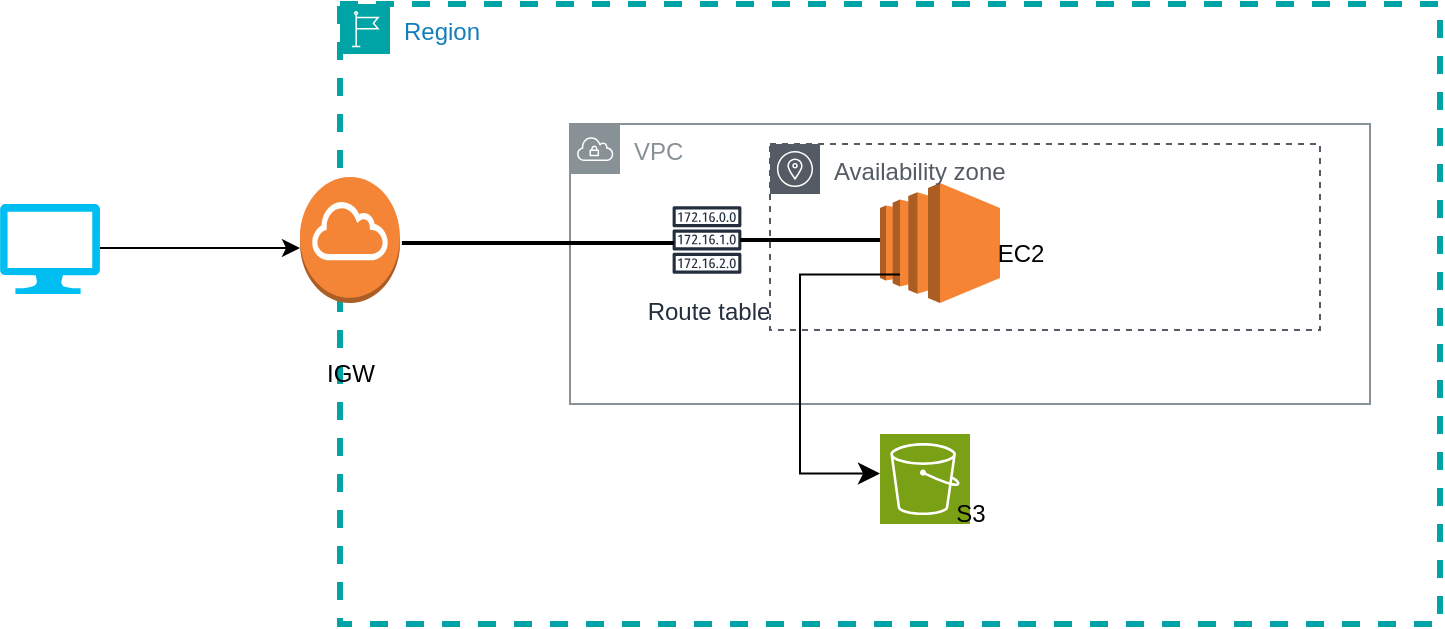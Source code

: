 <mxfile version="22.1.3" type="device">
  <diagram name="Page-1" id="YIXvHVvUl2gwjPfW_eWD">
    <mxGraphModel dx="832" dy="461" grid="1" gridSize="10" guides="1" tooltips="1" connect="1" arrows="1" fold="1" page="1" pageScale="1" pageWidth="850" pageHeight="1100" math="0" shadow="0">
      <root>
        <mxCell id="0" />
        <mxCell id="1" parent="0" />
        <mxCell id="81_zAxHCgOmkTD9Guv-8-2" value="Region" style="points=[[0,0],[0.25,0],[0.5,0],[0.75,0],[1,0],[1,0.25],[1,0.5],[1,0.75],[1,1],[0.75,1],[0.5,1],[0.25,1],[0,1],[0,0.75],[0,0.5],[0,0.25]];outlineConnect=0;gradientColor=none;html=1;whiteSpace=wrap;fontSize=12;fontStyle=0;container=1;pointerEvents=0;collapsible=0;recursiveResize=0;shape=mxgraph.aws4.group;grIcon=mxgraph.aws4.group_region;strokeColor=#00A4A6;fillColor=none;verticalAlign=top;align=left;spacingLeft=30;fontColor=#147EBA;dashed=1;strokeWidth=3;" vertex="1" parent="1">
          <mxGeometry x="260" y="30" width="550" height="310" as="geometry" />
        </mxCell>
        <mxCell id="81_zAxHCgOmkTD9Guv-8-3" value="VPC" style="sketch=0;outlineConnect=0;gradientColor=none;html=1;whiteSpace=wrap;fontSize=12;fontStyle=0;shape=mxgraph.aws4.group;grIcon=mxgraph.aws4.group_vpc;strokeColor=#879196;fillColor=none;verticalAlign=top;align=left;spacingLeft=30;fontColor=#879196;dashed=0;" vertex="1" parent="81_zAxHCgOmkTD9Guv-8-2">
          <mxGeometry x="115" y="60" width="400" height="140" as="geometry" />
        </mxCell>
        <mxCell id="81_zAxHCgOmkTD9Guv-8-8" value="" style="outlineConnect=0;dashed=0;verticalLabelPosition=bottom;verticalAlign=top;align=center;html=1;shape=mxgraph.aws3.ec2;fillColor=#F58534;gradientColor=none;" vertex="1" parent="81_zAxHCgOmkTD9Guv-8-2">
          <mxGeometry x="270" y="89.5" width="60" height="60" as="geometry" />
        </mxCell>
        <mxCell id="81_zAxHCgOmkTD9Guv-8-12" value="" style="sketch=0;points=[[0,0,0],[0.25,0,0],[0.5,0,0],[0.75,0,0],[1,0,0],[0,1,0],[0.25,1,0],[0.5,1,0],[0.75,1,0],[1,1,0],[0,0.25,0],[0,0.5,0],[0,0.75,0],[1,0.25,0],[1,0.5,0],[1,0.75,0]];outlineConnect=0;fontColor=#232F3E;fillColor=#7AA116;strokeColor=#ffffff;dashed=0;verticalLabelPosition=bottom;verticalAlign=top;align=center;html=1;fontSize=12;fontStyle=0;aspect=fixed;shape=mxgraph.aws4.resourceIcon;resIcon=mxgraph.aws4.s3;" vertex="1" parent="81_zAxHCgOmkTD9Guv-8-2">
          <mxGeometry x="270" y="215.06" width="45" height="45" as="geometry" />
        </mxCell>
        <mxCell id="81_zAxHCgOmkTD9Guv-8-13" value="" style="outlineConnect=0;dashed=0;verticalLabelPosition=bottom;verticalAlign=top;align=center;html=1;shape=mxgraph.aws3.internet_gateway;fillColor=#F58536;gradientColor=none;" vertex="1" parent="81_zAxHCgOmkTD9Guv-8-2">
          <mxGeometry x="-20" y="86.5" width="50" height="63" as="geometry" />
        </mxCell>
        <mxCell id="81_zAxHCgOmkTD9Guv-8-14" value="Route table" style="sketch=0;outlineConnect=0;fontColor=#232F3E;gradientColor=none;strokeColor=#232F3E;fillColor=#ffffff;dashed=0;verticalLabelPosition=bottom;verticalAlign=top;align=center;html=1;fontSize=12;fontStyle=0;aspect=fixed;shape=mxgraph.aws4.resourceIcon;resIcon=mxgraph.aws4.route_table;" vertex="1" parent="81_zAxHCgOmkTD9Guv-8-2">
          <mxGeometry x="162" y="96.5" width="43" height="43" as="geometry" />
        </mxCell>
        <mxCell id="81_zAxHCgOmkTD9Guv-8-39" value="" style="edgeStyle=elbowEdgeStyle;elbow=horizontal;endArrow=classic;html=1;curved=0;rounded=0;endSize=8;startSize=8;" edge="1" parent="81_zAxHCgOmkTD9Guv-8-2">
          <mxGeometry width="50" height="50" relative="1" as="geometry">
            <mxPoint x="280" y="135.25" as="sourcePoint" />
            <mxPoint x="270" y="234.75" as="targetPoint" />
            <Array as="points">
              <mxPoint x="230" y="172.25" />
            </Array>
          </mxGeometry>
        </mxCell>
        <mxCell id="81_zAxHCgOmkTD9Guv-8-52" value="" style="line;strokeWidth=2;direction=south;html=1;rotation=-90;" vertex="1" parent="81_zAxHCgOmkTD9Guv-8-2">
          <mxGeometry x="94" y="51.44" width="10" height="136.12" as="geometry" />
        </mxCell>
        <mxCell id="81_zAxHCgOmkTD9Guv-8-53" value="EC2" style="text;html=1;align=center;verticalAlign=middle;resizable=0;points=[];autosize=1;strokeColor=none;fillColor=none;" vertex="1" parent="81_zAxHCgOmkTD9Guv-8-2">
          <mxGeometry x="315" y="109.5" width="50" height="30" as="geometry" />
        </mxCell>
        <mxCell id="81_zAxHCgOmkTD9Guv-8-54" value="S3" style="text;html=1;align=center;verticalAlign=middle;resizable=0;points=[];autosize=1;strokeColor=none;fillColor=none;" vertex="1" parent="81_zAxHCgOmkTD9Guv-8-2">
          <mxGeometry x="295" y="240" width="40" height="30" as="geometry" />
        </mxCell>
        <mxCell id="81_zAxHCgOmkTD9Guv-8-55" value="IGW" style="text;html=1;align=center;verticalAlign=middle;resizable=0;points=[];autosize=1;strokeColor=none;fillColor=none;" vertex="1" parent="81_zAxHCgOmkTD9Guv-8-2">
          <mxGeometry x="-20" y="170" width="50" height="30" as="geometry" />
        </mxCell>
        <mxCell id="81_zAxHCgOmkTD9Guv-8-56" value="" style="line;strokeWidth=2;html=1;" vertex="1" parent="81_zAxHCgOmkTD9Guv-8-2">
          <mxGeometry x="200" y="63" width="70" height="110" as="geometry" />
        </mxCell>
        <mxCell id="81_zAxHCgOmkTD9Guv-8-15" value="Availability zone" style="sketch=0;outlineConnect=0;gradientColor=none;html=1;whiteSpace=wrap;fontSize=12;fontStyle=0;shape=mxgraph.aws4.group;grIcon=mxgraph.aws4.group_availability_zone;strokeColor=#545B64;fillColor=none;verticalAlign=top;align=left;spacingLeft=30;fontColor=#545B64;dashed=1;" vertex="1" parent="81_zAxHCgOmkTD9Guv-8-2">
          <mxGeometry x="215" y="70" width="275" height="93" as="geometry" />
        </mxCell>
        <mxCell id="81_zAxHCgOmkTD9Guv-8-6" value="" style="verticalLabelPosition=bottom;html=1;verticalAlign=top;align=center;strokeColor=none;fillColor=#00BEF2;shape=mxgraph.azure.computer;pointerEvents=1;" vertex="1" parent="1">
          <mxGeometry x="90" y="130" width="50" height="45" as="geometry" />
        </mxCell>
        <mxCell id="81_zAxHCgOmkTD9Guv-8-29" value="" style="edgeStyle=none;orthogonalLoop=1;jettySize=auto;html=1;rounded=0;" edge="1" parent="1">
          <mxGeometry width="100" relative="1" as="geometry">
            <mxPoint x="140" y="152" as="sourcePoint" />
            <mxPoint x="240" y="152" as="targetPoint" />
            <Array as="points" />
          </mxGeometry>
        </mxCell>
      </root>
    </mxGraphModel>
  </diagram>
</mxfile>
